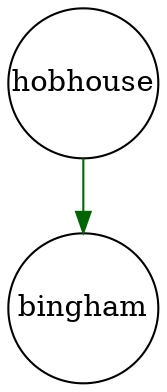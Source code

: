 digraph fullagr_hobhouse_bingham { 
 K=0.6 
 "hobhouse" -> { "bingham" } [color="darkgreen", arrowhead="normal", penwidth=1, href="#221"]; 
 "hobhouse" [shape="circle", fixedsize="true", height=1, width=1, style="filled", fillcolor="white", href="#hobhouse"]; 
 "bingham" [shape="circle", fixedsize="true", height=1, width=1, style="filled", fillcolor="white", href="#bingham"]; 

}